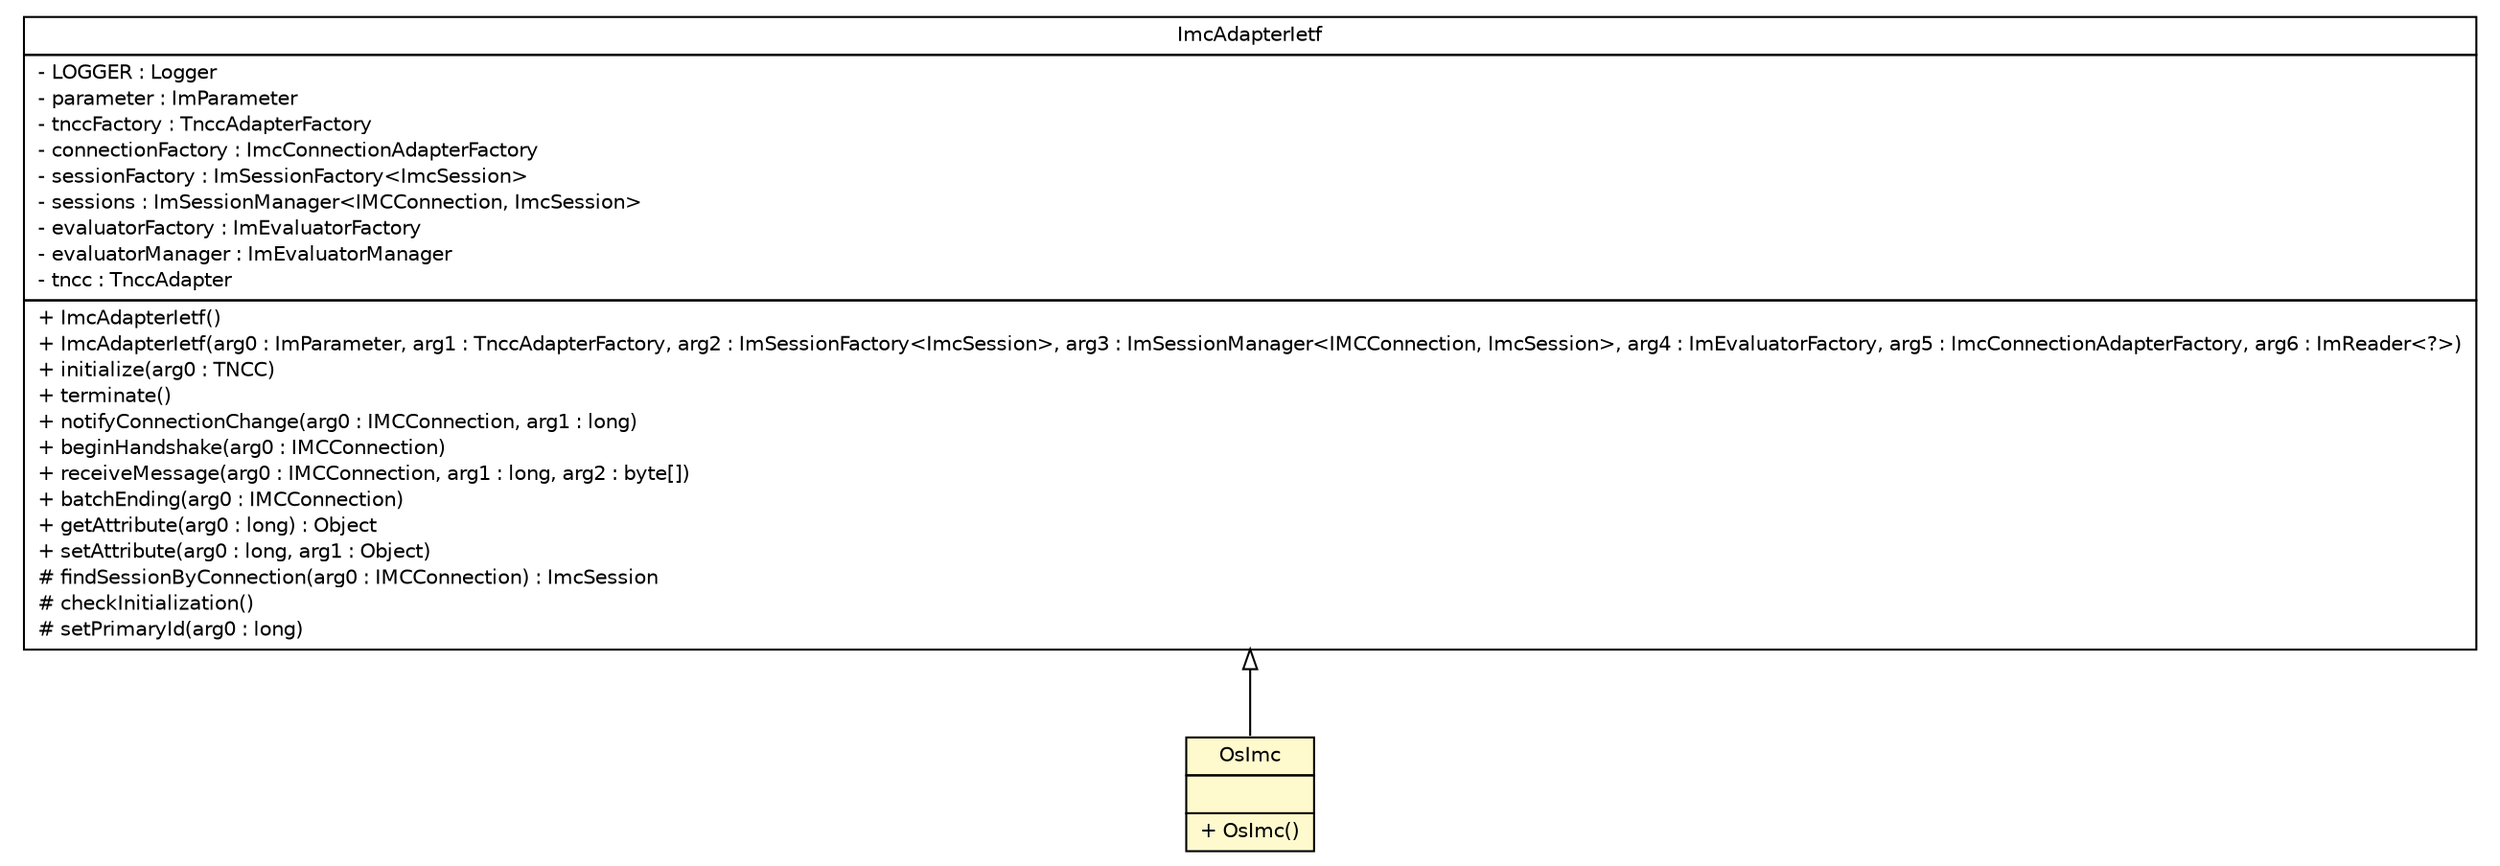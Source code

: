 #!/usr/local/bin/dot
#
# Class diagram 
# Generated by UMLGraph version R5_6 (http://www.umlgraph.org/)
#

digraph G {
	edge [fontname="Helvetica",fontsize=10,labelfontname="Helvetica",labelfontsize=10];
	node [fontname="Helvetica",fontsize=10,shape=plaintext];
	nodesep=0.25;
	ranksep=0.5;
	// de.hsbremen.tc.tnc.im.example.OsImc
	c95 [label=<<table title="de.hsbremen.tc.tnc.im.example.OsImc" border="0" cellborder="1" cellspacing="0" cellpadding="2" port="p" bgcolor="lemonChiffon" href="./OsImc.html">
		<tr><td><table border="0" cellspacing="0" cellpadding="1">
<tr><td align="center" balign="center"> OsImc </td></tr>
		</table></td></tr>
		<tr><td><table border="0" cellspacing="0" cellpadding="1">
<tr><td align="left" balign="left">  </td></tr>
		</table></td></tr>
		<tr><td><table border="0" cellspacing="0" cellpadding="1">
<tr><td align="left" balign="left"> + OsImc() </td></tr>
		</table></td></tr>
		</table>>, URL="./OsImc.html", fontname="Helvetica", fontcolor="black", fontsize=10.0];
	//de.hsbremen.tc.tnc.im.example.OsImc extends de.hsbremen.tc.tnc.im.adapter.imc.ImcAdapterIetf
	c102:p -> c95:p [dir=back,arrowtail=empty];
	// de.hsbremen.tc.tnc.im.adapter.imc.ImcAdapterIetf
	c102 [label=<<table title="de.hsbremen.tc.tnc.im.adapter.imc.ImcAdapterIetf" border="0" cellborder="1" cellspacing="0" cellpadding="2" port="p" href="http://java.sun.com/j2se/1.4.2/docs/api/de/hsbremen/tc/tnc/im/adapter/imc/ImcAdapterIetf.html">
		<tr><td><table border="0" cellspacing="0" cellpadding="1">
<tr><td align="center" balign="center"> ImcAdapterIetf </td></tr>
		</table></td></tr>
		<tr><td><table border="0" cellspacing="0" cellpadding="1">
<tr><td align="left" balign="left"> - LOGGER : Logger </td></tr>
<tr><td align="left" balign="left"> - parameter : ImParameter </td></tr>
<tr><td align="left" balign="left"> - tnccFactory : TnccAdapterFactory </td></tr>
<tr><td align="left" balign="left"> - connectionFactory : ImcConnectionAdapterFactory </td></tr>
<tr><td align="left" balign="left"> - sessionFactory : ImSessionFactory&lt;ImcSession&gt; </td></tr>
<tr><td align="left" balign="left"> - sessions : ImSessionManager&lt;IMCConnection, ImcSession&gt; </td></tr>
<tr><td align="left" balign="left"> - evaluatorFactory : ImEvaluatorFactory </td></tr>
<tr><td align="left" balign="left"> - evaluatorManager : ImEvaluatorManager </td></tr>
<tr><td align="left" balign="left"> - tncc : TnccAdapter </td></tr>
		</table></td></tr>
		<tr><td><table border="0" cellspacing="0" cellpadding="1">
<tr><td align="left" balign="left"> + ImcAdapterIetf() </td></tr>
<tr><td align="left" balign="left"> + ImcAdapterIetf(arg0 : ImParameter, arg1 : TnccAdapterFactory, arg2 : ImSessionFactory&lt;ImcSession&gt;, arg3 : ImSessionManager&lt;IMCConnection, ImcSession&gt;, arg4 : ImEvaluatorFactory, arg5 : ImcConnectionAdapterFactory, arg6 : ImReader&lt;?&gt;) </td></tr>
<tr><td align="left" balign="left"> + initialize(arg0 : TNCC) </td></tr>
<tr><td align="left" balign="left"> + terminate() </td></tr>
<tr><td align="left" balign="left"> + notifyConnectionChange(arg0 : IMCConnection, arg1 : long) </td></tr>
<tr><td align="left" balign="left"> + beginHandshake(arg0 : IMCConnection) </td></tr>
<tr><td align="left" balign="left"> + receiveMessage(arg0 : IMCConnection, arg1 : long, arg2 : byte[]) </td></tr>
<tr><td align="left" balign="left"> + batchEnding(arg0 : IMCConnection) </td></tr>
<tr><td align="left" balign="left"> + getAttribute(arg0 : long) : Object </td></tr>
<tr><td align="left" balign="left"> + setAttribute(arg0 : long, arg1 : Object) </td></tr>
<tr><td align="left" balign="left"> # findSessionByConnection(arg0 : IMCConnection) : ImcSession </td></tr>
<tr><td align="left" balign="left"> # checkInitialization() </td></tr>
<tr><td align="left" balign="left"> # setPrimaryId(arg0 : long) </td></tr>
		</table></td></tr>
		</table>>, URL="http://java.sun.com/j2se/1.4.2/docs/api/de/hsbremen/tc/tnc/im/adapter/imc/ImcAdapterIetf.html", fontname="Helvetica", fontcolor="black", fontsize=10.0];
}

